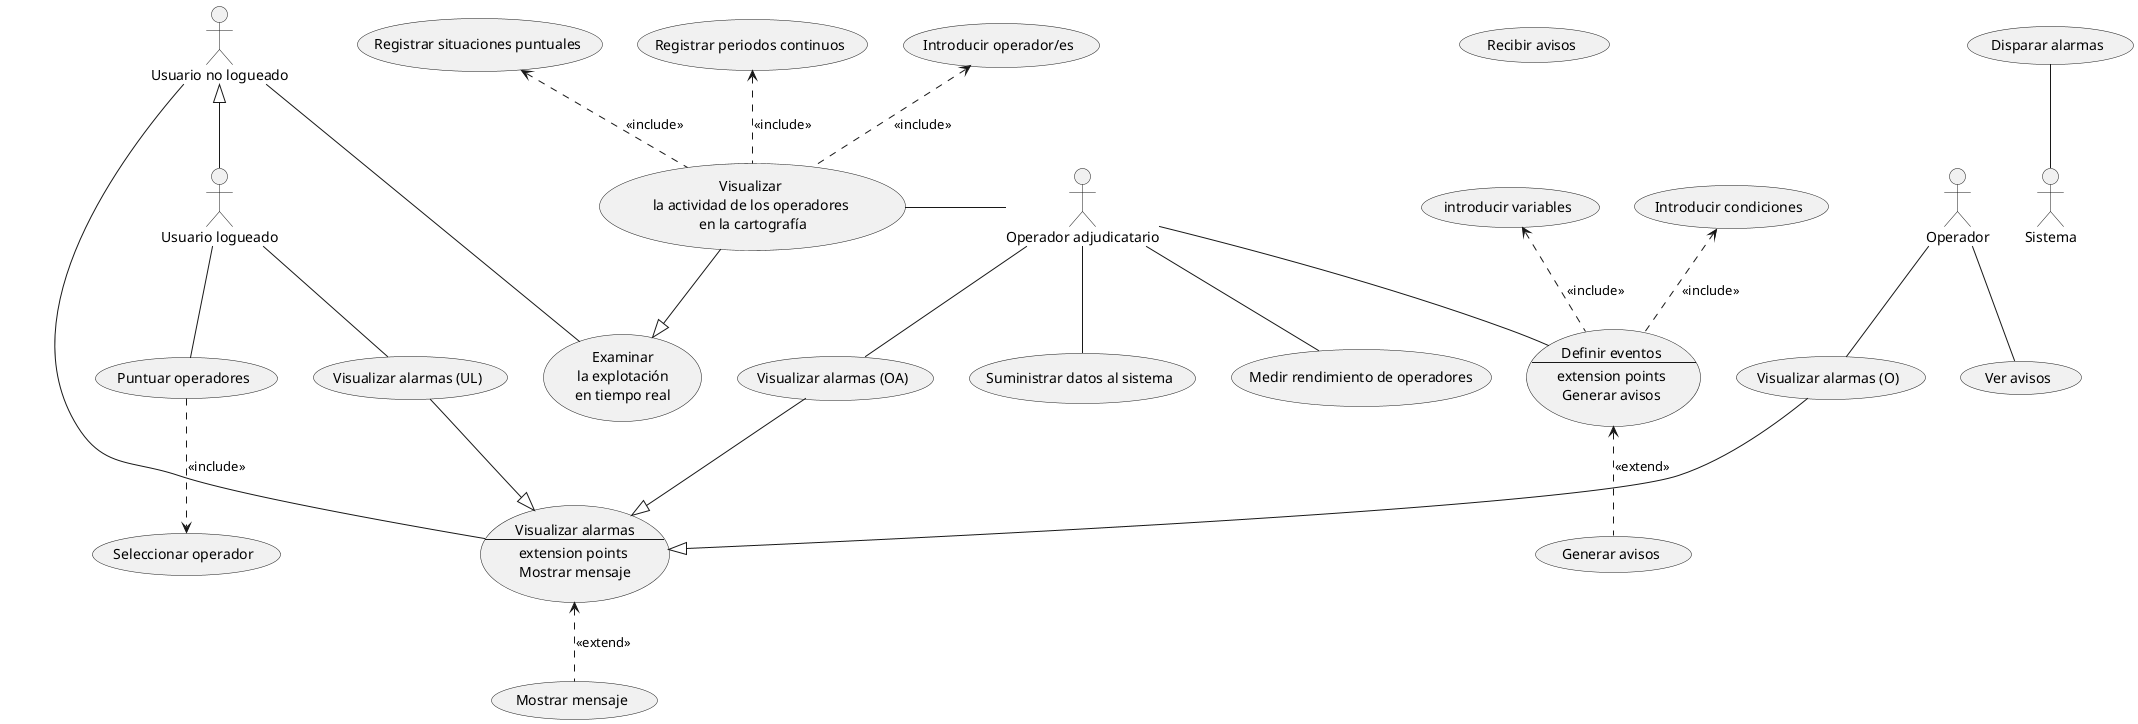 @startuml Sistema de informacion
actor OA as "Operador adjudicatario"
actor Operador
actor UR as "Usuario logueado"
actor UNR as "Usuario no logueado"
usecase (Visualizar \nla actividad de los operadores \nen la cartografía) as VisualAct
OA-left-VisualAct
(Registrar situaciones puntuales)<..VisualAct : <<include>>
(Registrar periodos continuos)<..VisualAct : <<include>>
usecase (Visualizar alarmas UR) as "Visualizar alarmas (UL)"
usecase (Visualizar alarmas OA) as "Visualizar alarmas (OA)"
usecase (Visualizar alarmas O) as "Visualizar alarmas (O)"
usecase VA as "Visualizar alarmas 
--
extension points 
Mostrar mensaje"
usecase (Recibir avisos)
usecase DE as "Definir eventos 
--
extension points
Generar avisos"

usecase (Generar avisos) as GA
usecase EX as "Examinar 
la explotación
en tiempo real"
OA--(Visualizar alarmas OA)
UR--(Visualizar alarmas UR)
Operador--(Visualizar alarmas O)
(Visualizar alarmas O)--|>VA
(Visualizar alarmas OA)--|>VA
(Visualizar alarmas UR)--|>VA
Operador--(Ver avisos)
OA--DE
(introducir variables)<..DE : <<include>> 
(Introducir condiciones)<..DE : <<include>>
DE<..GA : <<extend>>
UNR--EX
VisualAct--|>EX
(Introducir operador/es)<..VisualAct : <<include>>
UNR-right-VA
UNR<|--UR
(Disparar alarmas)--Sistema
OA--(Suministrar datos al sistema)
usecase PO as "Puntuar operadores"
UR--PO
(Seleccionar operador)<.up.PO : <<include>>
OA--(Medir rendimiento de operadores)
(Mostrar mensaje).up.>VA : <<extend>>
@enduml